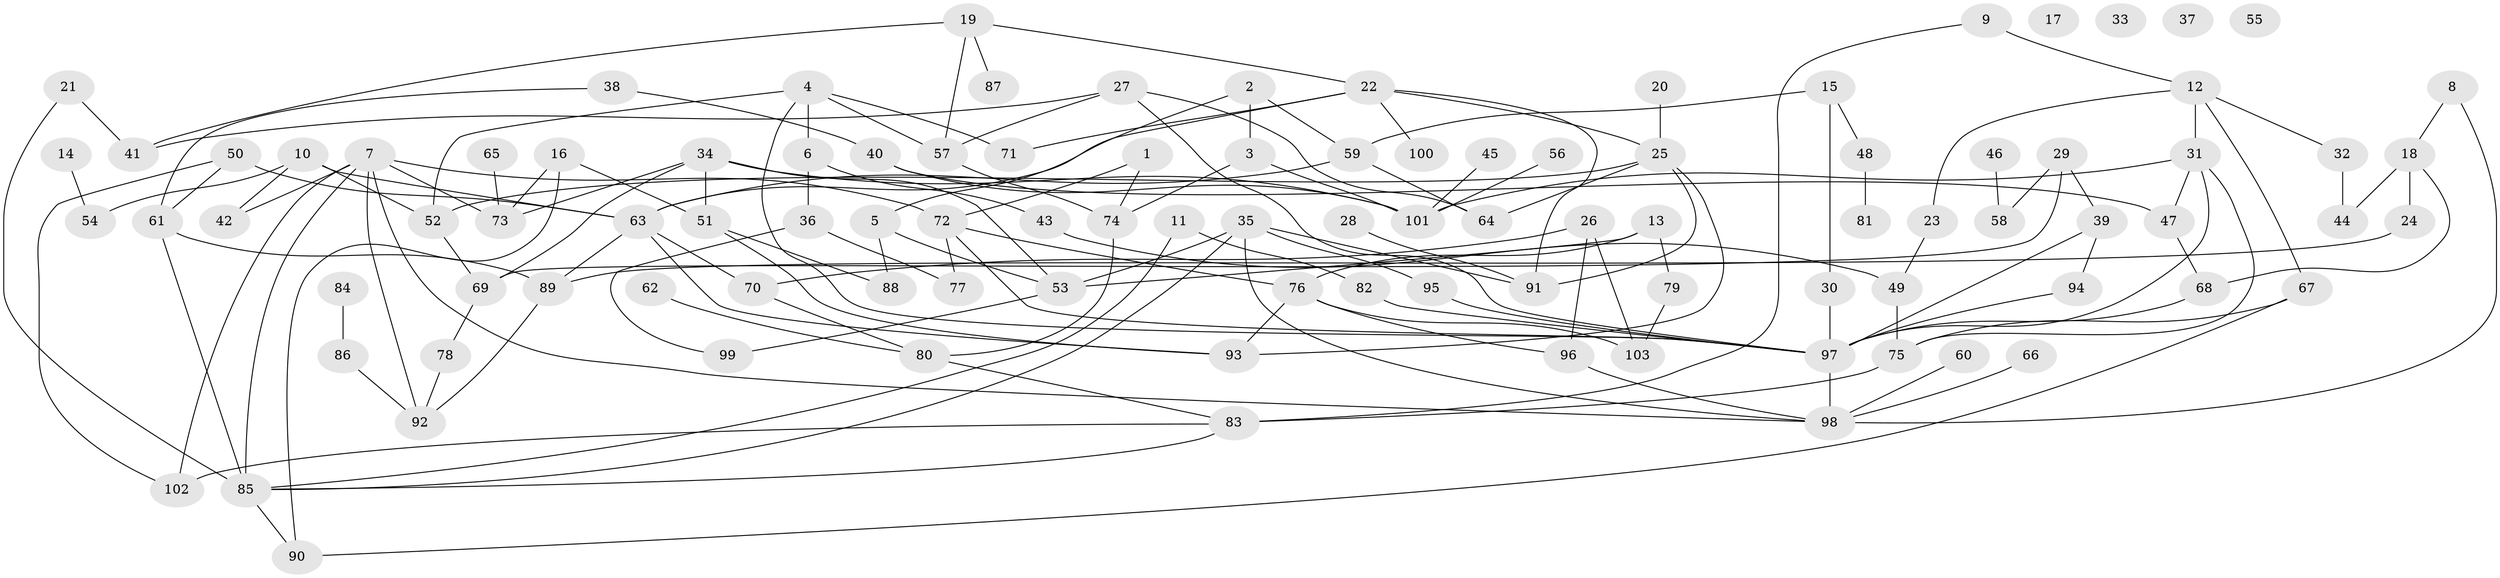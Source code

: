 // coarse degree distribution, {2: 0.19672131147540983, 17: 0.01639344262295082, 8: 0.04918032786885246, 16: 0.01639344262295082, 4: 0.19672131147540983, 6: 0.03278688524590164, 5: 0.08196721311475409, 1: 0.18032786885245902, 3: 0.14754098360655737, 0: 0.06557377049180328, 12: 0.01639344262295082}
// Generated by graph-tools (version 1.1) at 2025/16/03/04/25 18:16:47]
// undirected, 103 vertices, 156 edges
graph export_dot {
graph [start="1"]
  node [color=gray90,style=filled];
  1;
  2;
  3;
  4;
  5;
  6;
  7;
  8;
  9;
  10;
  11;
  12;
  13;
  14;
  15;
  16;
  17;
  18;
  19;
  20;
  21;
  22;
  23;
  24;
  25;
  26;
  27;
  28;
  29;
  30;
  31;
  32;
  33;
  34;
  35;
  36;
  37;
  38;
  39;
  40;
  41;
  42;
  43;
  44;
  45;
  46;
  47;
  48;
  49;
  50;
  51;
  52;
  53;
  54;
  55;
  56;
  57;
  58;
  59;
  60;
  61;
  62;
  63;
  64;
  65;
  66;
  67;
  68;
  69;
  70;
  71;
  72;
  73;
  74;
  75;
  76;
  77;
  78;
  79;
  80;
  81;
  82;
  83;
  84;
  85;
  86;
  87;
  88;
  89;
  90;
  91;
  92;
  93;
  94;
  95;
  96;
  97;
  98;
  99;
  100;
  101;
  102;
  103;
  1 -- 72;
  1 -- 74;
  2 -- 3;
  2 -- 5;
  2 -- 59;
  3 -- 74;
  3 -- 101;
  4 -- 6;
  4 -- 52;
  4 -- 57;
  4 -- 71;
  4 -- 97;
  5 -- 53;
  5 -- 88;
  6 -- 36;
  6 -- 43;
  7 -- 42;
  7 -- 72;
  7 -- 73;
  7 -- 85;
  7 -- 92;
  7 -- 98;
  7 -- 102;
  8 -- 18;
  8 -- 98;
  9 -- 12;
  9 -- 83;
  10 -- 42;
  10 -- 52;
  10 -- 54;
  10 -- 63;
  11 -- 82;
  11 -- 85;
  12 -- 23;
  12 -- 31;
  12 -- 32;
  12 -- 67;
  13 -- 53;
  13 -- 76;
  13 -- 79;
  14 -- 54;
  15 -- 30;
  15 -- 48;
  15 -- 59;
  16 -- 51;
  16 -- 73;
  16 -- 90;
  18 -- 24;
  18 -- 44;
  18 -- 68;
  19 -- 22;
  19 -- 41;
  19 -- 57;
  19 -- 87;
  20 -- 25;
  21 -- 41;
  21 -- 85;
  22 -- 25;
  22 -- 63;
  22 -- 71;
  22 -- 91;
  22 -- 100;
  23 -- 49;
  24 -- 89;
  25 -- 52;
  25 -- 64;
  25 -- 91;
  25 -- 93;
  26 -- 70;
  26 -- 96;
  26 -- 103;
  27 -- 41;
  27 -- 57;
  27 -- 64;
  27 -- 97;
  28 -- 91;
  29 -- 39;
  29 -- 58;
  29 -- 69;
  30 -- 97;
  31 -- 47;
  31 -- 75;
  31 -- 97;
  31 -- 101;
  32 -- 44;
  34 -- 51;
  34 -- 53;
  34 -- 69;
  34 -- 73;
  34 -- 101;
  35 -- 53;
  35 -- 85;
  35 -- 91;
  35 -- 95;
  35 -- 98;
  36 -- 77;
  36 -- 99;
  38 -- 40;
  38 -- 61;
  39 -- 94;
  39 -- 97;
  40 -- 47;
  40 -- 101;
  43 -- 49;
  45 -- 101;
  46 -- 58;
  47 -- 68;
  48 -- 81;
  49 -- 75;
  50 -- 61;
  50 -- 63;
  50 -- 102;
  51 -- 88;
  51 -- 93;
  52 -- 69;
  53 -- 99;
  56 -- 101;
  57 -- 74;
  59 -- 63;
  59 -- 64;
  60 -- 98;
  61 -- 85;
  61 -- 89;
  62 -- 80;
  63 -- 70;
  63 -- 89;
  63 -- 93;
  65 -- 73;
  66 -- 98;
  67 -- 75;
  67 -- 90;
  68 -- 97;
  69 -- 78;
  70 -- 80;
  72 -- 76;
  72 -- 77;
  72 -- 97;
  74 -- 80;
  75 -- 83;
  76 -- 93;
  76 -- 96;
  76 -- 103;
  78 -- 92;
  79 -- 103;
  80 -- 83;
  82 -- 97;
  83 -- 85;
  83 -- 102;
  84 -- 86;
  85 -- 90;
  86 -- 92;
  89 -- 92;
  94 -- 97;
  95 -- 97;
  96 -- 98;
  97 -- 98;
}
